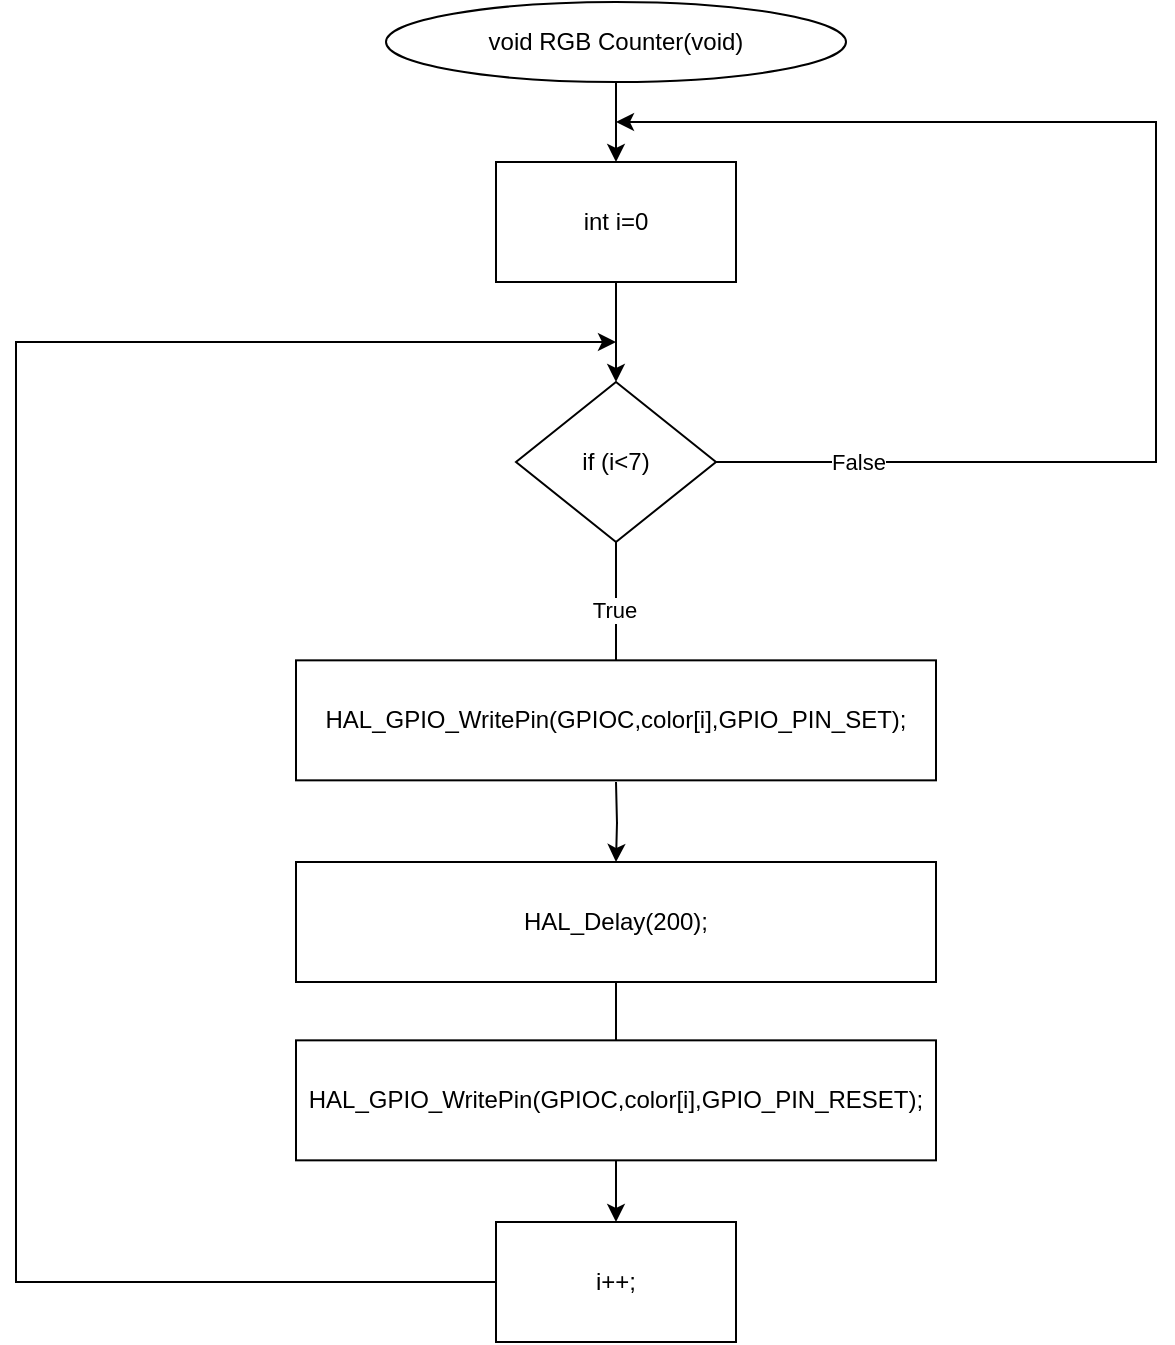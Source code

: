 <mxfile version="21.7.2" type="github">
  <diagram id="wFE0QG_FPsp0jaGvCLVb" name="Page-1">
    <mxGraphModel dx="1222" dy="709" grid="1" gridSize="10" guides="1" tooltips="1" connect="1" arrows="1" fold="1" page="1" pageScale="1" pageWidth="850" pageHeight="1100" math="0" shadow="0">
      <root>
        <mxCell id="0" />
        <mxCell id="1" parent="0" />
        <mxCell id="O7cmc4A2iPy2f7p0TZzj-73" style="edgeStyle=orthogonalEdgeStyle;rounded=0;orthogonalLoop=1;jettySize=auto;html=1;" edge="1" parent="1" source="O7cmc4A2iPy2f7p0TZzj-58" target="O7cmc4A2iPy2f7p0TZzj-72">
          <mxGeometry relative="1" as="geometry" />
        </mxCell>
        <mxCell id="O7cmc4A2iPy2f7p0TZzj-58" value="void RGB Counter(void)" style="ellipse;whiteSpace=wrap;html=1;" vertex="1" parent="1">
          <mxGeometry x="195" y="310" width="230" height="40" as="geometry" />
        </mxCell>
        <mxCell id="O7cmc4A2iPy2f7p0TZzj-59" style="edgeStyle=orthogonalEdgeStyle;rounded=0;orthogonalLoop=1;jettySize=auto;html=1;entryX=0.5;entryY=0;entryDx=0;entryDy=0;" edge="1" parent="1" source="O7cmc4A2iPy2f7p0TZzj-63">
          <mxGeometry relative="1" as="geometry">
            <mxPoint x="310" y="649.17" as="targetPoint" />
          </mxGeometry>
        </mxCell>
        <mxCell id="O7cmc4A2iPy2f7p0TZzj-60" value="True" style="edgeLabel;html=1;align=center;verticalAlign=middle;resizable=0;points=[];" vertex="1" connectable="0" parent="O7cmc4A2iPy2f7p0TZzj-59">
          <mxGeometry x="-0.04" y="-1" relative="1" as="geometry">
            <mxPoint as="offset" />
          </mxGeometry>
        </mxCell>
        <mxCell id="O7cmc4A2iPy2f7p0TZzj-61" style="edgeStyle=orthogonalEdgeStyle;rounded=0;orthogonalLoop=1;jettySize=auto;html=1;" edge="1" parent="1" source="O7cmc4A2iPy2f7p0TZzj-63">
          <mxGeometry relative="1" as="geometry">
            <mxPoint x="310" y="370" as="targetPoint" />
            <Array as="points">
              <mxPoint x="580" y="540" />
              <mxPoint x="580" y="370" />
            </Array>
          </mxGeometry>
        </mxCell>
        <mxCell id="O7cmc4A2iPy2f7p0TZzj-62" value="False" style="edgeLabel;html=1;align=center;verticalAlign=middle;resizable=0;points=[];" vertex="1" connectable="0" parent="O7cmc4A2iPy2f7p0TZzj-61">
          <mxGeometry x="-0.375" y="3" relative="1" as="geometry">
            <mxPoint x="-136" y="3" as="offset" />
          </mxGeometry>
        </mxCell>
        <mxCell id="O7cmc4A2iPy2f7p0TZzj-63" value="if (i&amp;lt;7)" style="rhombus;whiteSpace=wrap;html=1;" vertex="1" parent="1">
          <mxGeometry x="260" y="500" width="100" height="80" as="geometry" />
        </mxCell>
        <mxCell id="O7cmc4A2iPy2f7p0TZzj-64" style="edgeStyle=orthogonalEdgeStyle;rounded=0;orthogonalLoop=1;jettySize=auto;html=1;entryX=0.5;entryY=0;entryDx=0;entryDy=0;" edge="1" parent="1">
          <mxGeometry relative="1" as="geometry">
            <mxPoint x="310" y="700" as="sourcePoint" />
            <mxPoint x="310" y="740" as="targetPoint" />
          </mxGeometry>
        </mxCell>
        <mxCell id="O7cmc4A2iPy2f7p0TZzj-65" style="edgeStyle=orthogonalEdgeStyle;rounded=0;orthogonalLoop=1;jettySize=auto;html=1;" edge="1" parent="1">
          <mxGeometry relative="1" as="geometry">
            <mxPoint x="310" y="800" as="sourcePoint" />
            <mxPoint x="310" y="839.17" as="targetPoint" />
          </mxGeometry>
        </mxCell>
        <mxCell id="O7cmc4A2iPy2f7p0TZzj-66" value="HAL_GPIO_WritePin(GPIOC,color[i],GPIO_PIN_SET);" style="rounded=0;whiteSpace=wrap;html=1;" vertex="1" parent="1">
          <mxGeometry x="150" y="639.17" width="320" height="60" as="geometry" />
        </mxCell>
        <mxCell id="O7cmc4A2iPy2f7p0TZzj-67" value="HAL_Delay(200);" style="rounded=0;whiteSpace=wrap;html=1;" vertex="1" parent="1">
          <mxGeometry x="150" y="740" width="320" height="60" as="geometry" />
        </mxCell>
        <mxCell id="O7cmc4A2iPy2f7p0TZzj-68" style="edgeStyle=orthogonalEdgeStyle;rounded=0;orthogonalLoop=1;jettySize=auto;html=1;entryX=0.5;entryY=0;entryDx=0;entryDy=0;" edge="1" parent="1" source="O7cmc4A2iPy2f7p0TZzj-69" target="O7cmc4A2iPy2f7p0TZzj-70">
          <mxGeometry relative="1" as="geometry" />
        </mxCell>
        <mxCell id="O7cmc4A2iPy2f7p0TZzj-69" value="HAL_GPIO_WritePin(GPIOC,color[i],GPIO_PIN_RESET);" style="rounded=0;whiteSpace=wrap;html=1;" vertex="1" parent="1">
          <mxGeometry x="150" y="829.17" width="320" height="60" as="geometry" />
        </mxCell>
        <mxCell id="O7cmc4A2iPy2f7p0TZzj-75" style="edgeStyle=orthogonalEdgeStyle;rounded=0;orthogonalLoop=1;jettySize=auto;html=1;exitX=0;exitY=0.5;exitDx=0;exitDy=0;" edge="1" parent="1" source="O7cmc4A2iPy2f7p0TZzj-70">
          <mxGeometry relative="1" as="geometry">
            <mxPoint x="310" y="480" as="targetPoint" />
            <mxPoint x="240" y="950.0" as="sourcePoint" />
            <Array as="points">
              <mxPoint x="10" y="950" />
              <mxPoint x="10" y="480" />
              <mxPoint x="290" y="480" />
            </Array>
          </mxGeometry>
        </mxCell>
        <mxCell id="O7cmc4A2iPy2f7p0TZzj-70" value="i++;" style="rounded=0;whiteSpace=wrap;html=1;" vertex="1" parent="1">
          <mxGeometry x="250" y="920" width="120" height="60" as="geometry" />
        </mxCell>
        <mxCell id="O7cmc4A2iPy2f7p0TZzj-74" style="edgeStyle=orthogonalEdgeStyle;rounded=0;orthogonalLoop=1;jettySize=auto;html=1;entryX=0.5;entryY=0;entryDx=0;entryDy=0;" edge="1" parent="1" source="O7cmc4A2iPy2f7p0TZzj-72" target="O7cmc4A2iPy2f7p0TZzj-63">
          <mxGeometry relative="1" as="geometry" />
        </mxCell>
        <mxCell id="O7cmc4A2iPy2f7p0TZzj-72" value="int i=0" style="rounded=0;whiteSpace=wrap;html=1;" vertex="1" parent="1">
          <mxGeometry x="250" y="390" width="120" height="60" as="geometry" />
        </mxCell>
      </root>
    </mxGraphModel>
  </diagram>
</mxfile>
